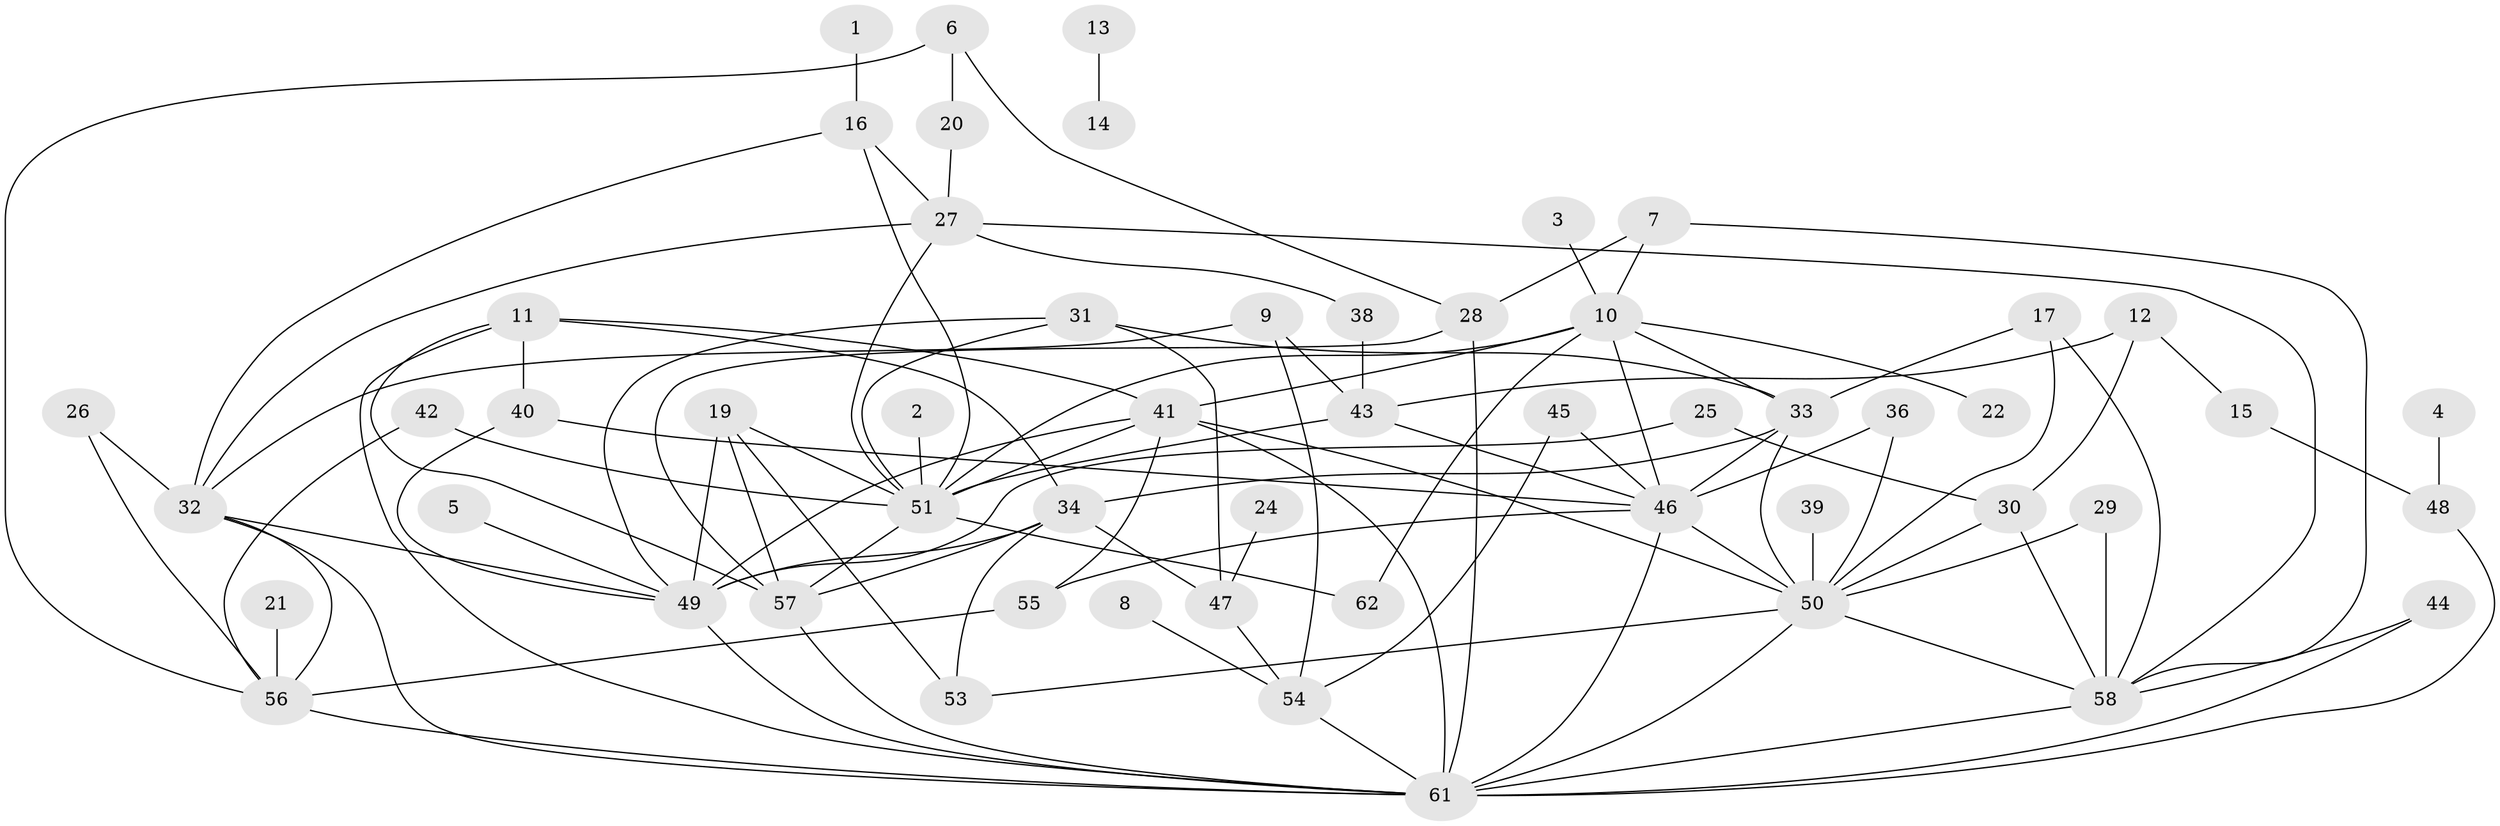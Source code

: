 // original degree distribution, {3: 0.2265625, 1: 0.2578125, 2: 0.171875, 4: 0.0703125, 5: 0.1484375, 8: 0.015625, 0: 0.0625, 7: 0.0078125, 6: 0.0390625}
// Generated by graph-tools (version 1.1) at 2025/25/03/09/25 03:25:23]
// undirected, 55 vertices, 107 edges
graph export_dot {
graph [start="1"]
  node [color=gray90,style=filled];
  1;
  2;
  3;
  4;
  5;
  6;
  7;
  8;
  9;
  10;
  11;
  12;
  13;
  14;
  15;
  16;
  17;
  19;
  20;
  21;
  22;
  24;
  25;
  26;
  27;
  28;
  29;
  30;
  31;
  32;
  33;
  34;
  36;
  38;
  39;
  40;
  41;
  42;
  43;
  44;
  45;
  46;
  47;
  48;
  49;
  50;
  51;
  53;
  54;
  55;
  56;
  57;
  58;
  61;
  62;
  1 -- 16 [weight=1.0];
  2 -- 51 [weight=1.0];
  3 -- 10 [weight=1.0];
  4 -- 48 [weight=1.0];
  5 -- 49 [weight=1.0];
  6 -- 20 [weight=1.0];
  6 -- 28 [weight=1.0];
  6 -- 56 [weight=1.0];
  7 -- 10 [weight=1.0];
  7 -- 28 [weight=1.0];
  7 -- 58 [weight=1.0];
  8 -- 54 [weight=1.0];
  9 -- 32 [weight=1.0];
  9 -- 43 [weight=1.0];
  9 -- 54 [weight=1.0];
  10 -- 22 [weight=1.0];
  10 -- 33 [weight=1.0];
  10 -- 41 [weight=1.0];
  10 -- 46 [weight=1.0];
  10 -- 51 [weight=1.0];
  10 -- 62 [weight=1.0];
  11 -- 34 [weight=1.0];
  11 -- 40 [weight=1.0];
  11 -- 41 [weight=1.0];
  11 -- 57 [weight=1.0];
  11 -- 61 [weight=1.0];
  12 -- 15 [weight=1.0];
  12 -- 30 [weight=1.0];
  12 -- 43 [weight=1.0];
  13 -- 14 [weight=1.0];
  15 -- 48 [weight=1.0];
  16 -- 27 [weight=1.0];
  16 -- 32 [weight=1.0];
  16 -- 51 [weight=1.0];
  17 -- 33 [weight=1.0];
  17 -- 50 [weight=1.0];
  17 -- 58 [weight=1.0];
  19 -- 49 [weight=1.0];
  19 -- 51 [weight=1.0];
  19 -- 53 [weight=1.0];
  19 -- 57 [weight=1.0];
  20 -- 27 [weight=1.0];
  21 -- 56 [weight=1.0];
  24 -- 47 [weight=1.0];
  25 -- 30 [weight=1.0];
  25 -- 49 [weight=1.0];
  26 -- 32 [weight=1.0];
  26 -- 56 [weight=1.0];
  27 -- 32 [weight=1.0];
  27 -- 38 [weight=1.0];
  27 -- 51 [weight=1.0];
  27 -- 58 [weight=1.0];
  28 -- 57 [weight=1.0];
  28 -- 61 [weight=1.0];
  29 -- 50 [weight=1.0];
  29 -- 58 [weight=1.0];
  30 -- 50 [weight=1.0];
  30 -- 58 [weight=1.0];
  31 -- 33 [weight=1.0];
  31 -- 47 [weight=1.0];
  31 -- 49 [weight=1.0];
  31 -- 51 [weight=1.0];
  32 -- 49 [weight=1.0];
  32 -- 56 [weight=1.0];
  32 -- 61 [weight=1.0];
  33 -- 34 [weight=1.0];
  33 -- 46 [weight=1.0];
  33 -- 50 [weight=1.0];
  34 -- 47 [weight=1.0];
  34 -- 49 [weight=1.0];
  34 -- 53 [weight=1.0];
  34 -- 57 [weight=1.0];
  36 -- 46 [weight=1.0];
  36 -- 50 [weight=1.0];
  38 -- 43 [weight=1.0];
  39 -- 50 [weight=1.0];
  40 -- 46 [weight=1.0];
  40 -- 49 [weight=1.0];
  41 -- 49 [weight=1.0];
  41 -- 50 [weight=1.0];
  41 -- 51 [weight=1.0];
  41 -- 55 [weight=1.0];
  41 -- 61 [weight=2.0];
  42 -- 51 [weight=1.0];
  42 -- 56 [weight=1.0];
  43 -- 46 [weight=1.0];
  43 -- 51 [weight=2.0];
  44 -- 58 [weight=1.0];
  44 -- 61 [weight=1.0];
  45 -- 46 [weight=1.0];
  45 -- 54 [weight=1.0];
  46 -- 50 [weight=1.0];
  46 -- 55 [weight=1.0];
  46 -- 61 [weight=1.0];
  47 -- 54 [weight=1.0];
  48 -- 61 [weight=1.0];
  49 -- 61 [weight=1.0];
  50 -- 53 [weight=1.0];
  50 -- 58 [weight=1.0];
  50 -- 61 [weight=1.0];
  51 -- 57 [weight=1.0];
  51 -- 62 [weight=1.0];
  54 -- 61 [weight=1.0];
  55 -- 56 [weight=1.0];
  56 -- 61 [weight=1.0];
  57 -- 61 [weight=1.0];
  58 -- 61 [weight=2.0];
}
